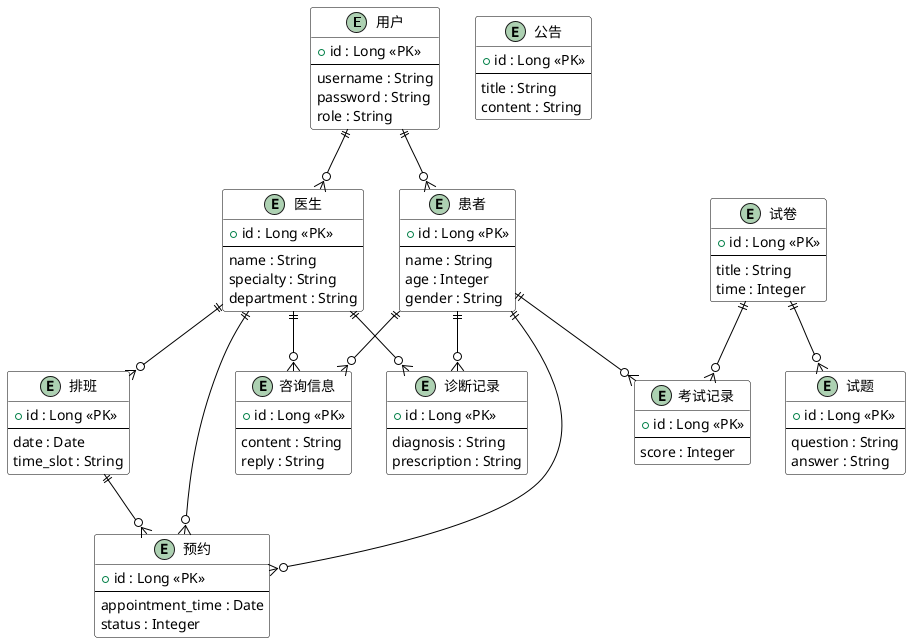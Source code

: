 @startuml 医疗预约系统E-R图

' 设置样式
skinparam backgroundColor white
skinparam handwritten false
skinparam defaultFontName Microsoft YaHei
skinparam defaultFontSize 14
skinparam class {
    BackgroundColor white
    BorderColor black
    ArrowColor black
}

' 定义实体
entity "用户" as user {
    + id : Long <<PK>>
    --
    username : String
    password : String
    role : String
}

entity "医生" as doctor {
    + id : Long <<PK>>
    --
    name : String
    specialty : String
    department : String
}

entity "患者" as patient {
    + id : Long <<PK>>
    --
    name : String
    age : Integer
    gender : String
}

entity "排班" as schedule {
    + id : Long <<PK>>
    --
    date : Date
    time_slot : String
}

entity "预约" as appointment {
    + id : Long <<PK>>
    --
    appointment_time : Date
    status : Integer
}

entity "诊断记录" as diagnosis {
    + id : Long <<PK>>
    --
    diagnosis : String
    prescription : String
}

entity "咨询信息" as consultation {
    + id : Long <<PK>>
    --
    content : String
    reply : String
}

entity "试卷" as exam_paper {
    + id : Long <<PK>>
    --
    title : String
    time : Integer
}

entity "试题" as exam_question {
    + id : Long <<PK>>
    --
    question : String
    answer : String
}

entity "考试记录" as exam_record {
    + id : Long <<PK>>
    --
    score : Integer
}

entity "公告" as notice {
    + id : Long <<PK>>
    --
    title : String
    content : String
}

' 定义关系
user ||--o{ doctor
user ||--o{ patient
doctor ||--o{ schedule
doctor ||--o{ appointment
doctor ||--o{ diagnosis
doctor ||--o{ consultation
patient ||--o{ appointment
patient ||--o{ diagnosis
patient ||--o{ consultation
patient ||--o{ exam_record
schedule ||--o{ appointment
exam_paper ||--o{ exam_question
exam_paper ||--o{ exam_record

@enduml 